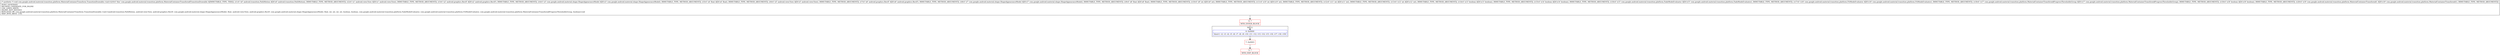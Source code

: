 digraph "CFG forcom.google.android.material.transition.platform.MaterialContainerTransform.TransitionDrawable.\<init\>(Landroid\/transition\/PathMotion;Landroid\/view\/View;Landroid\/graphics\/RectF;Lcom\/google\/android\/material\/shape\/ShapeAppearanceModel;FLandroid\/view\/View;Landroid\/graphics\/RectF;Lcom\/google\/android\/material\/shape\/ShapeAppearanceModel;FIIIIZZLcom\/google\/android\/material\/transition\/platform\/FadeModeEvaluator;Lcom\/google\/android\/material\/transition\/platform\/FitModeEvaluator;Lcom\/google\/android\/material\/transition\/platform\/MaterialContainerTransform$ProgressThresholdsGroup;ZLcom\/google\/android\/material\/transition\/platform\/MaterialContainerTransform$1;)V" {
subgraph cluster_Region_483732677 {
label = "R(1:1)";
node [shape=record,color=blue];
Node_6 [shape=record,label="{6\:\ 0x0000|this(r1, r2, r3, r4, r5, r6, r7, r8, r9, r10, r11, r12, r13, r14, r15, r16, r17, r18, r19)\l}"];
}
Node_4 [shape=record,color=red,label="{4\:\ ?|MTH_ENTER_BLOCK\l}"];
Node_7 [shape=record,color=red,label="{7\:\ 0x0003}"];
Node_5 [shape=record,color=red,label="{5\:\ ?|MTH_EXIT_BLOCK\l}"];
MethodNode[shape=record,label="{\/* synthetic *\/ void com.google.android.material.transition.platform.MaterialContainerTransform.TransitionDrawable.\<init\>((r0v0 'this' com.google.android.material.transition.platform.MaterialContainerTransform$TransitionDrawable A[IMMUTABLE_TYPE, THIS]), (r1v0 'x0' android.transition.PathMotion A[D('x0' android.transition.PathMotion), IMMUTABLE_TYPE, METHOD_ARGUMENT]), (r2v0 'x1' android.view.View A[D('x1' android.view.View), IMMUTABLE_TYPE, METHOD_ARGUMENT]), (r3v0 'x2' android.graphics.RectF A[D('x2' android.graphics.RectF), IMMUTABLE_TYPE, METHOD_ARGUMENT]), (r4v0 'x3' com.google.android.material.shape.ShapeAppearanceModel A[D('x3' com.google.android.material.shape.ShapeAppearanceModel), IMMUTABLE_TYPE, METHOD_ARGUMENT]), (r5v0 'x4' float A[D('x4' float), IMMUTABLE_TYPE, METHOD_ARGUMENT]), (r6v0 'x5' android.view.View A[D('x5' android.view.View), IMMUTABLE_TYPE, METHOD_ARGUMENT]), (r7v0 'x6' android.graphics.RectF A[D('x6' android.graphics.RectF), IMMUTABLE_TYPE, METHOD_ARGUMENT]), (r8v0 'x7' com.google.android.material.shape.ShapeAppearanceModel A[D('x7' com.google.android.material.shape.ShapeAppearanceModel), IMMUTABLE_TYPE, METHOD_ARGUMENT]), (r9v0 'x8' float A[D('x8' float), IMMUTABLE_TYPE, METHOD_ARGUMENT]), (r10v0 'x9' int A[D('x9' int), IMMUTABLE_TYPE, METHOD_ARGUMENT]), (r11v0 'x10' int A[D('x10' int), IMMUTABLE_TYPE, METHOD_ARGUMENT]), (r12v0 'x11' int A[D('x11' int), IMMUTABLE_TYPE, METHOD_ARGUMENT]), (r13v0 'x12' int A[D('x12' int), IMMUTABLE_TYPE, METHOD_ARGUMENT]), (r14v0 'x13' boolean A[D('x13' boolean), IMMUTABLE_TYPE, METHOD_ARGUMENT]), (r15v0 'x14' boolean A[D('x14' boolean), IMMUTABLE_TYPE, METHOD_ARGUMENT]), (r16v0 'x15' com.google.android.material.transition.platform.FadeModeEvaluator A[D('x15' com.google.android.material.transition.platform.FadeModeEvaluator), IMMUTABLE_TYPE, METHOD_ARGUMENT]), (r17v0 'x16' com.google.android.material.transition.platform.FitModeEvaluator A[D('x16' com.google.android.material.transition.platform.FitModeEvaluator), IMMUTABLE_TYPE, METHOD_ARGUMENT]), (r18v0 'x17' com.google.android.material.transition.platform.MaterialContainerTransform$ProgressThresholdsGroup A[D('x17' com.google.android.material.transition.platform.MaterialContainerTransform$ProgressThresholdsGroup), IMMUTABLE_TYPE, METHOD_ARGUMENT]), (r19v0 'x18' boolean A[D('x18' boolean), IMMUTABLE_TYPE, METHOD_ARGUMENT]), (r20v0 'x19' com.google.android.material.transition.platform.MaterialContainerTransform$1 A[D('x19' com.google.android.material.transition.platform.MaterialContainerTransform$1), IMMUTABLE_TYPE, METHOD_ARGUMENT]))  | DONT_GENERATE\lMETHOD_CANDIDATE_FOR_INLINE\lUSE_LINES_HINTS\lINLINE_NOT_NEEDED\lREPLACED_BY: com.google.android.material.transition.platform.MaterialContainerTransform.TransitionDrawable.\<init\>(android.transition.PathMotion, android.view.View, android.graphics.RectF, com.google.android.material.shape.ShapeAppearanceModel, float, android.view.View, android.graphics.RectF, com.google.android.material.shape.ShapeAppearanceModel, float, int, int, int, int, boolean, boolean, com.google.android.material.transition.platform.FadeModeEvaluator, com.google.android.material.transition.platform.FitModeEvaluator, com.google.android.material.transition.platform.MaterialContainerTransform$ProgressThresholdsGroup, boolean):void\lSKIP_MTH_ARGS: \{19\}\l}"];
MethodNode -> Node_4;Node_6 -> Node_7;
Node_4 -> Node_6;
Node_7 -> Node_5;
}

